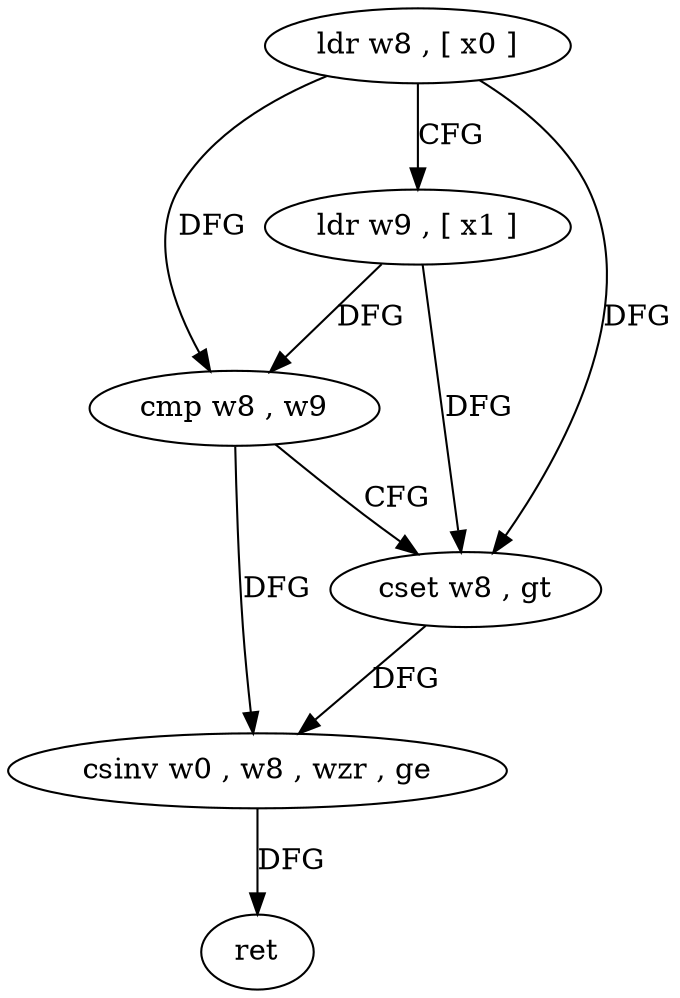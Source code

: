 digraph "func" {
"4205172" [label = "ldr w8 , [ x0 ]" ]
"4205176" [label = "ldr w9 , [ x1 ]" ]
"4205180" [label = "cmp w8 , w9" ]
"4205184" [label = "cset w8 , gt" ]
"4205188" [label = "csinv w0 , w8 , wzr , ge" ]
"4205192" [label = "ret" ]
"4205172" -> "4205176" [ label = "CFG" ]
"4205172" -> "4205180" [ label = "DFG" ]
"4205172" -> "4205184" [ label = "DFG" ]
"4205176" -> "4205180" [ label = "DFG" ]
"4205176" -> "4205184" [ label = "DFG" ]
"4205180" -> "4205184" [ label = "CFG" ]
"4205180" -> "4205188" [ label = "DFG" ]
"4205184" -> "4205188" [ label = "DFG" ]
"4205188" -> "4205192" [ label = "DFG" ]
}
